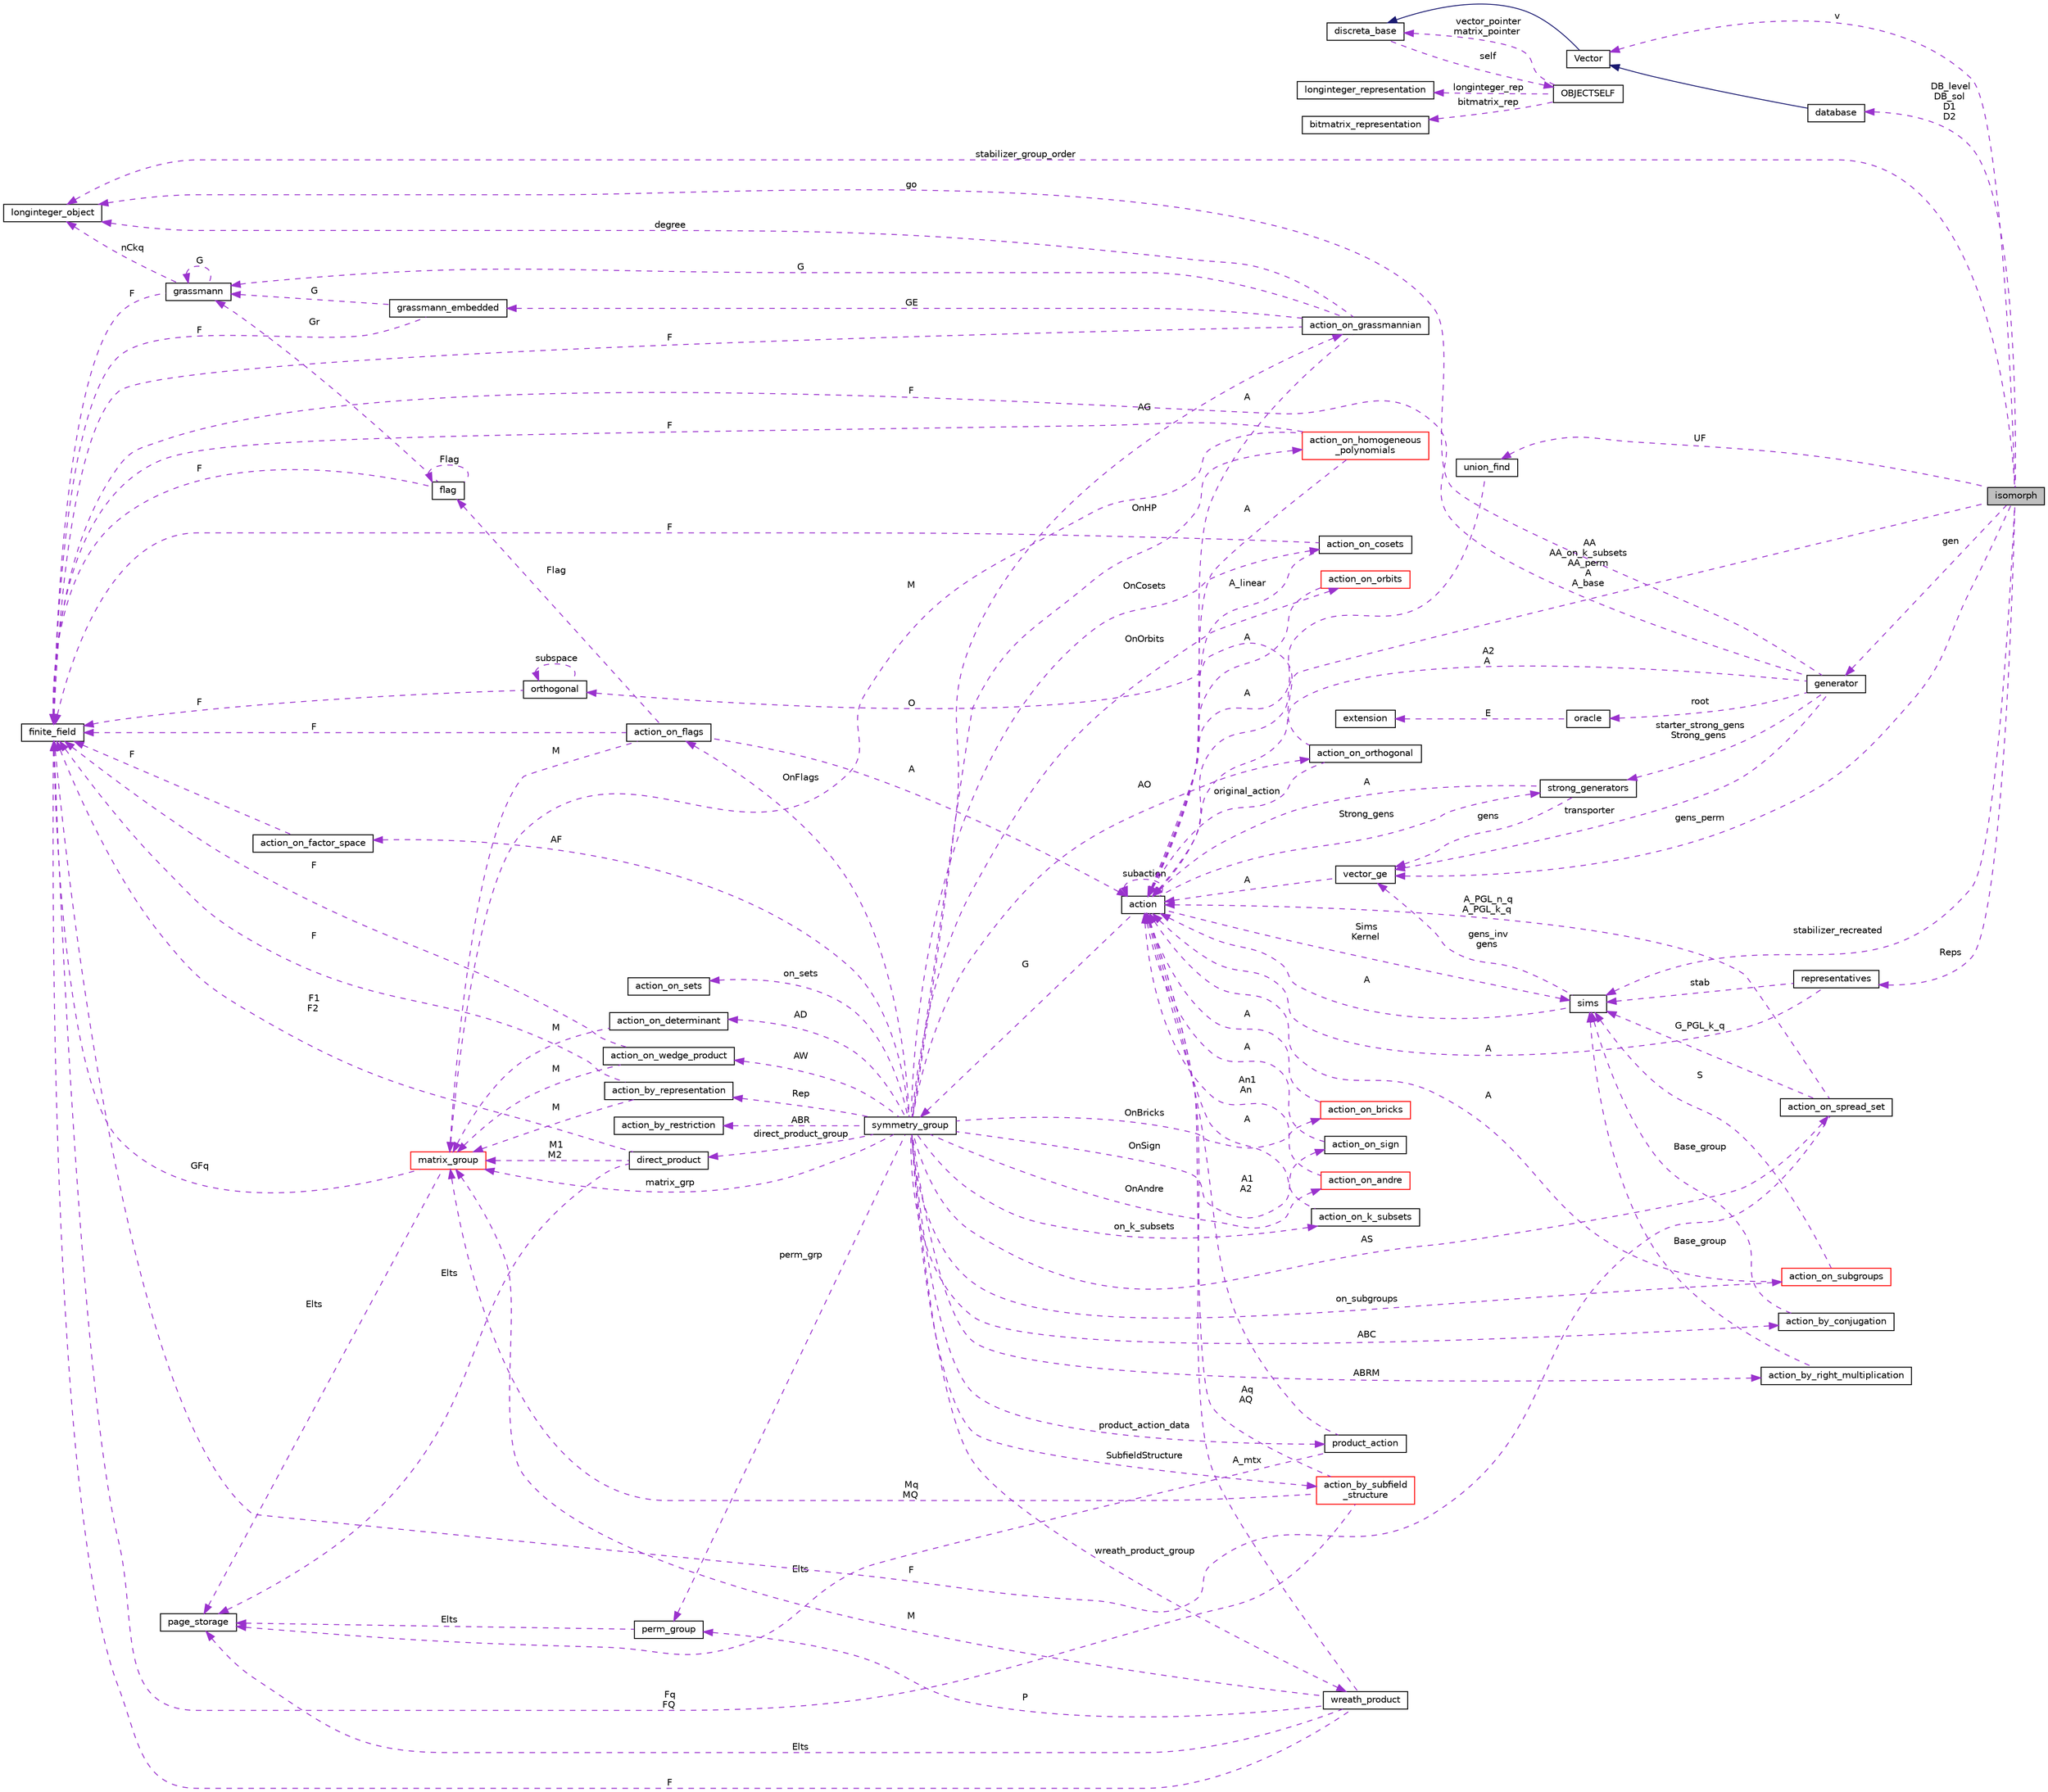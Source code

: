 digraph "isomorph"
{
  edge [fontname="Helvetica",fontsize="10",labelfontname="Helvetica",labelfontsize="10"];
  node [fontname="Helvetica",fontsize="10",shape=record];
  rankdir="LR";
  Node1 [label="isomorph",height=0.2,width=0.4,color="black", fillcolor="grey75", style="filled", fontcolor="black"];
  Node2 -> Node1 [dir="back",color="darkorchid3",fontsize="10",style="dashed",label=" v" ,fontname="Helvetica"];
  Node2 [label="Vector",height=0.2,width=0.4,color="black", fillcolor="white", style="filled",URL="$d5/db2/class_vector.html"];
  Node3 -> Node2 [dir="back",color="midnightblue",fontsize="10",style="solid",fontname="Helvetica"];
  Node3 [label="discreta_base",height=0.2,width=0.4,color="black", fillcolor="white", style="filled",URL="$d7/d71/classdiscreta__base.html"];
  Node4 -> Node3 [dir="back",color="darkorchid3",fontsize="10",style="dashed",label=" self" ,fontname="Helvetica"];
  Node4 [label="OBJECTSELF",height=0.2,width=0.4,color="black", fillcolor="white", style="filled",URL="$d0/dd9/union_o_b_j_e_c_t_s_e_l_f.html"];
  Node3 -> Node4 [dir="back",color="darkorchid3",fontsize="10",style="dashed",label=" vector_pointer\nmatrix_pointer" ,fontname="Helvetica"];
  Node5 -> Node4 [dir="back",color="darkorchid3",fontsize="10",style="dashed",label=" longinteger_rep" ,fontname="Helvetica"];
  Node5 [label="longinteger_representation",height=0.2,width=0.4,color="black", fillcolor="white", style="filled",URL="$dd/d35/structlonginteger__representation.html"];
  Node6 -> Node4 [dir="back",color="darkorchid3",fontsize="10",style="dashed",label=" bitmatrix_rep" ,fontname="Helvetica"];
  Node6 [label="bitmatrix_representation",height=0.2,width=0.4,color="black", fillcolor="white", style="filled",URL="$de/da0/structbitmatrix__representation.html"];
  Node7 -> Node1 [dir="back",color="darkorchid3",fontsize="10",style="dashed",label=" gen" ,fontname="Helvetica"];
  Node7 [label="generator",height=0.2,width=0.4,color="black", fillcolor="white", style="filled",URL="$d7/d73/classgenerator.html"];
  Node8 -> Node7 [dir="back",color="darkorchid3",fontsize="10",style="dashed",label=" go" ,fontname="Helvetica"];
  Node8 [label="longinteger_object",height=0.2,width=0.4,color="black", fillcolor="white", style="filled",URL="$dd/d7e/classlonginteger__object.html"];
  Node9 -> Node7 [dir="back",color="darkorchid3",fontsize="10",style="dashed",label=" A2\nA" ,fontname="Helvetica"];
  Node9 [label="action",height=0.2,width=0.4,color="black", fillcolor="white", style="filled",URL="$d2/d86/classaction.html"];
  Node10 -> Node9 [dir="back",color="darkorchid3",fontsize="10",style="dashed",label=" G" ,fontname="Helvetica"];
  Node10 [label="symmetry_group",height=0.2,width=0.4,color="black", fillcolor="white", style="filled",URL="$dd/d3b/unionsymmetry__group.html"];
  Node11 -> Node10 [dir="back",color="darkorchid3",fontsize="10",style="dashed",label=" product_action_data" ,fontname="Helvetica"];
  Node11 [label="product_action",height=0.2,width=0.4,color="black", fillcolor="white", style="filled",URL="$d8/d74/classproduct__action.html"];
  Node12 -> Node11 [dir="back",color="darkorchid3",fontsize="10",style="dashed",label=" Elts" ,fontname="Helvetica"];
  Node12 [label="page_storage",height=0.2,width=0.4,color="black", fillcolor="white", style="filled",URL="$dc/d72/classpage__storage.html"];
  Node9 -> Node11 [dir="back",color="darkorchid3",fontsize="10",style="dashed",label=" A1\nA2" ,fontname="Helvetica"];
  Node13 -> Node10 [dir="back",color="darkorchid3",fontsize="10",style="dashed",label=" ABR" ,fontname="Helvetica"];
  Node13 [label="action_by_restriction",height=0.2,width=0.4,color="black", fillcolor="white", style="filled",URL="$d1/d7e/classaction__by__restriction.html"];
  Node14 -> Node10 [dir="back",color="darkorchid3",fontsize="10",style="dashed",label=" OnFlags" ,fontname="Helvetica"];
  Node14 [label="action_on_flags",height=0.2,width=0.4,color="black", fillcolor="white", style="filled",URL="$dd/dc4/classaction__on__flags.html"];
  Node9 -> Node14 [dir="back",color="darkorchid3",fontsize="10",style="dashed",label=" A" ,fontname="Helvetica"];
  Node15 -> Node14 [dir="back",color="darkorchid3",fontsize="10",style="dashed",label=" M" ,fontname="Helvetica"];
  Node15 [label="matrix_group",height=0.2,width=0.4,color="red", fillcolor="white", style="filled",URL="$d3/ded/classmatrix__group.html"];
  Node12 -> Node15 [dir="back",color="darkorchid3",fontsize="10",style="dashed",label=" Elts" ,fontname="Helvetica"];
  Node17 -> Node15 [dir="back",color="darkorchid3",fontsize="10",style="dashed",label=" GFq" ,fontname="Helvetica"];
  Node17 [label="finite_field",height=0.2,width=0.4,color="black", fillcolor="white", style="filled",URL="$df/d5a/classfinite__field.html"];
  Node18 -> Node14 [dir="back",color="darkorchid3",fontsize="10",style="dashed",label=" Flag" ,fontname="Helvetica"];
  Node18 [label="flag",height=0.2,width=0.4,color="black", fillcolor="white", style="filled",URL="$d8/d06/classflag.html"];
  Node18 -> Node18 [dir="back",color="darkorchid3",fontsize="10",style="dashed",label=" Flag" ,fontname="Helvetica"];
  Node19 -> Node18 [dir="back",color="darkorchid3",fontsize="10",style="dashed",label=" Gr" ,fontname="Helvetica"];
  Node19 [label="grassmann",height=0.2,width=0.4,color="black", fillcolor="white", style="filled",URL="$df/d02/classgrassmann.html"];
  Node8 -> Node19 [dir="back",color="darkorchid3",fontsize="10",style="dashed",label=" nCkq" ,fontname="Helvetica"];
  Node19 -> Node19 [dir="back",color="darkorchid3",fontsize="10",style="dashed",label=" G" ,fontname="Helvetica"];
  Node17 -> Node19 [dir="back",color="darkorchid3",fontsize="10",style="dashed",label=" F" ,fontname="Helvetica"];
  Node17 -> Node18 [dir="back",color="darkorchid3",fontsize="10",style="dashed",label=" F" ,fontname="Helvetica"];
  Node17 -> Node14 [dir="back",color="darkorchid3",fontsize="10",style="dashed",label=" F" ,fontname="Helvetica"];
  Node20 -> Node10 [dir="back",color="darkorchid3",fontsize="10",style="dashed",label=" AW" ,fontname="Helvetica"];
  Node20 [label="action_on_wedge_product",height=0.2,width=0.4,color="black", fillcolor="white", style="filled",URL="$d0/deb/classaction__on__wedge__product.html"];
  Node15 -> Node20 [dir="back",color="darkorchid3",fontsize="10",style="dashed",label=" M" ,fontname="Helvetica"];
  Node17 -> Node20 [dir="back",color="darkorchid3",fontsize="10",style="dashed",label=" F" ,fontname="Helvetica"];
  Node21 -> Node10 [dir="back",color="darkorchid3",fontsize="10",style="dashed",label=" AF" ,fontname="Helvetica"];
  Node21 [label="action_on_factor_space",height=0.2,width=0.4,color="black", fillcolor="white", style="filled",URL="$d5/d25/classaction__on__factor__space.html"];
  Node17 -> Node21 [dir="back",color="darkorchid3",fontsize="10",style="dashed",label=" F" ,fontname="Helvetica"];
  Node22 -> Node10 [dir="back",color="darkorchid3",fontsize="10",style="dashed",label=" OnCosets" ,fontname="Helvetica"];
  Node22 [label="action_on_cosets",height=0.2,width=0.4,color="black", fillcolor="white", style="filled",URL="$d3/d72/classaction__on__cosets.html"];
  Node9 -> Node22 [dir="back",color="darkorchid3",fontsize="10",style="dashed",label=" A_linear" ,fontname="Helvetica"];
  Node17 -> Node22 [dir="back",color="darkorchid3",fontsize="10",style="dashed",label=" F" ,fontname="Helvetica"];
  Node23 -> Node10 [dir="back",color="darkorchid3",fontsize="10",style="dashed",label=" AO" ,fontname="Helvetica"];
  Node23 [label="action_on_orthogonal",height=0.2,width=0.4,color="black", fillcolor="white", style="filled",URL="$dc/d87/classaction__on__orthogonal.html"];
  Node9 -> Node23 [dir="back",color="darkorchid3",fontsize="10",style="dashed",label=" original_action" ,fontname="Helvetica"];
  Node24 -> Node23 [dir="back",color="darkorchid3",fontsize="10",style="dashed",label=" O" ,fontname="Helvetica"];
  Node24 [label="orthogonal",height=0.2,width=0.4,color="black", fillcolor="white", style="filled",URL="$d7/daa/classorthogonal.html"];
  Node24 -> Node24 [dir="back",color="darkorchid3",fontsize="10",style="dashed",label=" subspace" ,fontname="Helvetica"];
  Node17 -> Node24 [dir="back",color="darkorchid3",fontsize="10",style="dashed",label=" F" ,fontname="Helvetica"];
  Node25 -> Node10 [dir="back",color="darkorchid3",fontsize="10",style="dashed",label=" AG" ,fontname="Helvetica"];
  Node25 [label="action_on_grassmannian",height=0.2,width=0.4,color="black", fillcolor="white", style="filled",URL="$d9/ddf/classaction__on__grassmannian.html"];
  Node8 -> Node25 [dir="back",color="darkorchid3",fontsize="10",style="dashed",label=" degree" ,fontname="Helvetica"];
  Node26 -> Node25 [dir="back",color="darkorchid3",fontsize="10",style="dashed",label=" GE" ,fontname="Helvetica"];
  Node26 [label="grassmann_embedded",height=0.2,width=0.4,color="black", fillcolor="white", style="filled",URL="$d4/dda/classgrassmann__embedded.html"];
  Node19 -> Node26 [dir="back",color="darkorchid3",fontsize="10",style="dashed",label=" G" ,fontname="Helvetica"];
  Node17 -> Node26 [dir="back",color="darkorchid3",fontsize="10",style="dashed",label=" F" ,fontname="Helvetica"];
  Node9 -> Node25 [dir="back",color="darkorchid3",fontsize="10",style="dashed",label=" A" ,fontname="Helvetica"];
  Node19 -> Node25 [dir="back",color="darkorchid3",fontsize="10",style="dashed",label=" G" ,fontname="Helvetica"];
  Node17 -> Node25 [dir="back",color="darkorchid3",fontsize="10",style="dashed",label=" F" ,fontname="Helvetica"];
  Node27 -> Node10 [dir="back",color="darkorchid3",fontsize="10",style="dashed",label=" OnHP" ,fontname="Helvetica"];
  Node27 [label="action_on_homogeneous\l_polynomials",height=0.2,width=0.4,color="red", fillcolor="white", style="filled",URL="$d5/dd4/classaction__on__homogeneous__polynomials.html"];
  Node9 -> Node27 [dir="back",color="darkorchid3",fontsize="10",style="dashed",label=" A" ,fontname="Helvetica"];
  Node15 -> Node27 [dir="back",color="darkorchid3",fontsize="10",style="dashed",label=" M" ,fontname="Helvetica"];
  Node17 -> Node27 [dir="back",color="darkorchid3",fontsize="10",style="dashed",label=" F" ,fontname="Helvetica"];
  Node30 -> Node10 [dir="back",color="darkorchid3",fontsize="10",style="dashed",label=" OnOrbits" ,fontname="Helvetica"];
  Node30 [label="action_on_orbits",height=0.2,width=0.4,color="red", fillcolor="white", style="filled",URL="$da/d89/classaction__on__orbits.html"];
  Node9 -> Node30 [dir="back",color="darkorchid3",fontsize="10",style="dashed",label=" A" ,fontname="Helvetica"];
  Node33 -> Node10 [dir="back",color="darkorchid3",fontsize="10",style="dashed",label=" AD" ,fontname="Helvetica"];
  Node33 [label="action_on_determinant",height=0.2,width=0.4,color="black", fillcolor="white", style="filled",URL="$d4/d32/classaction__on__determinant.html"];
  Node15 -> Node33 [dir="back",color="darkorchid3",fontsize="10",style="dashed",label=" M" ,fontname="Helvetica"];
  Node34 -> Node10 [dir="back",color="darkorchid3",fontsize="10",style="dashed",label=" on_k_subsets" ,fontname="Helvetica"];
  Node34 [label="action_on_k_subsets",height=0.2,width=0.4,color="black", fillcolor="white", style="filled",URL="$d3/d04/classaction__on__k__subsets.html"];
  Node9 -> Node34 [dir="back",color="darkorchid3",fontsize="10",style="dashed",label=" A" ,fontname="Helvetica"];
  Node35 -> Node10 [dir="back",color="darkorchid3",fontsize="10",style="dashed",label=" wreath_product_group" ,fontname="Helvetica"];
  Node35 [label="wreath_product",height=0.2,width=0.4,color="black", fillcolor="white", style="filled",URL="$d8/dfa/classwreath__product.html"];
  Node12 -> Node35 [dir="back",color="darkorchid3",fontsize="10",style="dashed",label=" Elts" ,fontname="Helvetica"];
  Node9 -> Node35 [dir="back",color="darkorchid3",fontsize="10",style="dashed",label=" A_mtx" ,fontname="Helvetica"];
  Node15 -> Node35 [dir="back",color="darkorchid3",fontsize="10",style="dashed",label=" M" ,fontname="Helvetica"];
  Node36 -> Node35 [dir="back",color="darkorchid3",fontsize="10",style="dashed",label=" P" ,fontname="Helvetica"];
  Node36 [label="perm_group",height=0.2,width=0.4,color="black", fillcolor="white", style="filled",URL="$df/d0a/classperm__group.html"];
  Node12 -> Node36 [dir="back",color="darkorchid3",fontsize="10",style="dashed",label=" Elts" ,fontname="Helvetica"];
  Node17 -> Node35 [dir="back",color="darkorchid3",fontsize="10",style="dashed",label=" F" ,fontname="Helvetica"];
  Node37 -> Node10 [dir="back",color="darkorchid3",fontsize="10",style="dashed",label=" on_subgroups" ,fontname="Helvetica"];
  Node37 [label="action_on_subgroups",height=0.2,width=0.4,color="red", fillcolor="white", style="filled",URL="$d6/da4/classaction__on__subgroups.html"];
  Node9 -> Node37 [dir="back",color="darkorchid3",fontsize="10",style="dashed",label=" A" ,fontname="Helvetica"];
  Node39 -> Node37 [dir="back",color="darkorchid3",fontsize="10",style="dashed",label=" S" ,fontname="Helvetica"];
  Node39 [label="sims",height=0.2,width=0.4,color="black", fillcolor="white", style="filled",URL="$d9/df3/classsims.html"];
  Node9 -> Node39 [dir="back",color="darkorchid3",fontsize="10",style="dashed",label=" A" ,fontname="Helvetica"];
  Node32 -> Node39 [dir="back",color="darkorchid3",fontsize="10",style="dashed",label=" gens_inv\ngens" ,fontname="Helvetica"];
  Node32 [label="vector_ge",height=0.2,width=0.4,color="black", fillcolor="white", style="filled",URL="$d4/d6e/classvector__ge.html"];
  Node9 -> Node32 [dir="back",color="darkorchid3",fontsize="10",style="dashed",label=" A" ,fontname="Helvetica"];
  Node15 -> Node10 [dir="back",color="darkorchid3",fontsize="10",style="dashed",label=" matrix_grp" ,fontname="Helvetica"];
  Node40 -> Node10 [dir="back",color="darkorchid3",fontsize="10",style="dashed",label=" ABRM" ,fontname="Helvetica"];
  Node40 [label="action_by_right_multiplication",height=0.2,width=0.4,color="black", fillcolor="white", style="filled",URL="$d5/daa/classaction__by__right__multiplication.html"];
  Node39 -> Node40 [dir="back",color="darkorchid3",fontsize="10",style="dashed",label=" Base_group" ,fontname="Helvetica"];
  Node41 -> Node10 [dir="back",color="darkorchid3",fontsize="10",style="dashed",label=" direct_product_group" ,fontname="Helvetica"];
  Node41 [label="direct_product",height=0.2,width=0.4,color="black", fillcolor="white", style="filled",URL="$dc/daf/classdirect__product.html"];
  Node12 -> Node41 [dir="back",color="darkorchid3",fontsize="10",style="dashed",label=" Elts" ,fontname="Helvetica"];
  Node15 -> Node41 [dir="back",color="darkorchid3",fontsize="10",style="dashed",label=" M1\nM2" ,fontname="Helvetica"];
  Node17 -> Node41 [dir="back",color="darkorchid3",fontsize="10",style="dashed",label=" F1\nF2" ,fontname="Helvetica"];
  Node42 -> Node10 [dir="back",color="darkorchid3",fontsize="10",style="dashed",label=" OnBricks" ,fontname="Helvetica"];
  Node42 [label="action_on_bricks",height=0.2,width=0.4,color="red", fillcolor="white", style="filled",URL="$de/d56/classaction__on__bricks.html"];
  Node9 -> Node42 [dir="back",color="darkorchid3",fontsize="10",style="dashed",label=" A" ,fontname="Helvetica"];
  Node44 -> Node10 [dir="back",color="darkorchid3",fontsize="10",style="dashed",label=" ABC" ,fontname="Helvetica"];
  Node44 [label="action_by_conjugation",height=0.2,width=0.4,color="black", fillcolor="white", style="filled",URL="$d3/dda/classaction__by__conjugation.html"];
  Node39 -> Node44 [dir="back",color="darkorchid3",fontsize="10",style="dashed",label=" Base_group" ,fontname="Helvetica"];
  Node45 -> Node10 [dir="back",color="darkorchid3",fontsize="10",style="dashed",label=" OnSign" ,fontname="Helvetica"];
  Node45 [label="action_on_sign",height=0.2,width=0.4,color="black", fillcolor="white", style="filled",URL="$da/d06/classaction__on__sign.html"];
  Node9 -> Node45 [dir="back",color="darkorchid3",fontsize="10",style="dashed",label=" A" ,fontname="Helvetica"];
  Node46 -> Node10 [dir="back",color="darkorchid3",fontsize="10",style="dashed",label=" SubfieldStructure" ,fontname="Helvetica"];
  Node46 [label="action_by_subfield\l_structure",height=0.2,width=0.4,color="red", fillcolor="white", style="filled",URL="$dd/d67/classaction__by__subfield__structure.html"];
  Node9 -> Node46 [dir="back",color="darkorchid3",fontsize="10",style="dashed",label=" Aq\nAQ" ,fontname="Helvetica"];
  Node15 -> Node46 [dir="back",color="darkorchid3",fontsize="10",style="dashed",label=" Mq\nMQ" ,fontname="Helvetica"];
  Node17 -> Node46 [dir="back",color="darkorchid3",fontsize="10",style="dashed",label=" Fq\nFQ" ,fontname="Helvetica"];
  Node48 -> Node10 [dir="back",color="darkorchid3",fontsize="10",style="dashed",label=" on_sets" ,fontname="Helvetica"];
  Node48 [label="action_on_sets",height=0.2,width=0.4,color="black", fillcolor="white", style="filled",URL="$da/d37/classaction__on__sets.html"];
  Node36 -> Node10 [dir="back",color="darkorchid3",fontsize="10",style="dashed",label=" perm_grp" ,fontname="Helvetica"];
  Node49 -> Node10 [dir="back",color="darkorchid3",fontsize="10",style="dashed",label=" Rep" ,fontname="Helvetica"];
  Node49 [label="action_by_representation",height=0.2,width=0.4,color="black", fillcolor="white", style="filled",URL="$d1/d9d/classaction__by__representation.html"];
  Node15 -> Node49 [dir="back",color="darkorchid3",fontsize="10",style="dashed",label=" M" ,fontname="Helvetica"];
  Node17 -> Node49 [dir="back",color="darkorchid3",fontsize="10",style="dashed",label=" F" ,fontname="Helvetica"];
  Node50 -> Node10 [dir="back",color="darkorchid3",fontsize="10",style="dashed",label=" AS" ,fontname="Helvetica"];
  Node50 [label="action_on_spread_set",height=0.2,width=0.4,color="black", fillcolor="white", style="filled",URL="$d2/d7a/classaction__on__spread__set.html"];
  Node9 -> Node50 [dir="back",color="darkorchid3",fontsize="10",style="dashed",label=" A_PGL_n_q\nA_PGL_k_q" ,fontname="Helvetica"];
  Node39 -> Node50 [dir="back",color="darkorchid3",fontsize="10",style="dashed",label=" G_PGL_k_q" ,fontname="Helvetica"];
  Node17 -> Node50 [dir="back",color="darkorchid3",fontsize="10",style="dashed",label=" F" ,fontname="Helvetica"];
  Node51 -> Node10 [dir="back",color="darkorchid3",fontsize="10",style="dashed",label=" OnAndre" ,fontname="Helvetica"];
  Node51 [label="action_on_andre",height=0.2,width=0.4,color="red", fillcolor="white", style="filled",URL="$da/d32/classaction__on__andre.html"];
  Node9 -> Node51 [dir="back",color="darkorchid3",fontsize="10",style="dashed",label=" An1\nAn" ,fontname="Helvetica"];
  Node9 -> Node9 [dir="back",color="darkorchid3",fontsize="10",style="dashed",label=" subaction" ,fontname="Helvetica"];
  Node53 -> Node9 [dir="back",color="darkorchid3",fontsize="10",style="dashed",label=" Strong_gens" ,fontname="Helvetica"];
  Node53 [label="strong_generators",height=0.2,width=0.4,color="black", fillcolor="white", style="filled",URL="$dc/d09/classstrong__generators.html"];
  Node9 -> Node53 [dir="back",color="darkorchid3",fontsize="10",style="dashed",label=" A" ,fontname="Helvetica"];
  Node32 -> Node53 [dir="back",color="darkorchid3",fontsize="10",style="dashed",label=" gens" ,fontname="Helvetica"];
  Node39 -> Node9 [dir="back",color="darkorchid3",fontsize="10",style="dashed",label=" Sims\nKernel" ,fontname="Helvetica"];
  Node32 -> Node7 [dir="back",color="darkorchid3",fontsize="10",style="dashed",label=" transporter" ,fontname="Helvetica"];
  Node53 -> Node7 [dir="back",color="darkorchid3",fontsize="10",style="dashed",label=" starter_strong_gens\nStrong_gens" ,fontname="Helvetica"];
  Node17 -> Node7 [dir="back",color="darkorchid3",fontsize="10",style="dashed",label=" F" ,fontname="Helvetica"];
  Node54 -> Node7 [dir="back",color="darkorchid3",fontsize="10",style="dashed",label=" root" ,fontname="Helvetica"];
  Node54 [label="oracle",height=0.2,width=0.4,color="black", fillcolor="white", style="filled",URL="$d7/da7/classoracle.html"];
  Node55 -> Node54 [dir="back",color="darkorchid3",fontsize="10",style="dashed",label=" E" ,fontname="Helvetica"];
  Node55 [label="extension",height=0.2,width=0.4,color="black", fillcolor="white", style="filled",URL="$df/d82/classextension.html"];
  Node8 -> Node1 [dir="back",color="darkorchid3",fontsize="10",style="dashed",label=" stabilizer_group_order" ,fontname="Helvetica"];
  Node9 -> Node1 [dir="back",color="darkorchid3",fontsize="10",style="dashed",label=" AA\nAA_on_k_subsets\nAA_perm\nA\nA_base" ,fontname="Helvetica"];
  Node32 -> Node1 [dir="back",color="darkorchid3",fontsize="10",style="dashed",label=" gens_perm" ,fontname="Helvetica"];
  Node56 -> Node1 [dir="back",color="darkorchid3",fontsize="10",style="dashed",label=" Reps" ,fontname="Helvetica"];
  Node56 [label="representatives",height=0.2,width=0.4,color="black", fillcolor="white", style="filled",URL="$da/dc1/classrepresentatives.html"];
  Node9 -> Node56 [dir="back",color="darkorchid3",fontsize="10",style="dashed",label=" A" ,fontname="Helvetica"];
  Node39 -> Node56 [dir="back",color="darkorchid3",fontsize="10",style="dashed",label=" stab" ,fontname="Helvetica"];
  Node39 -> Node1 [dir="back",color="darkorchid3",fontsize="10",style="dashed",label=" stabilizer_recreated" ,fontname="Helvetica"];
  Node57 -> Node1 [dir="back",color="darkorchid3",fontsize="10",style="dashed",label=" DB_level\nDB_sol\nD1\nD2" ,fontname="Helvetica"];
  Node57 [label="database",height=0.2,width=0.4,color="black", fillcolor="white", style="filled",URL="$db/d72/classdatabase.html"];
  Node2 -> Node57 [dir="back",color="midnightblue",fontsize="10",style="solid",fontname="Helvetica"];
  Node58 -> Node1 [dir="back",color="darkorchid3",fontsize="10",style="dashed",label=" UF" ,fontname="Helvetica"];
  Node58 [label="union_find",height=0.2,width=0.4,color="black", fillcolor="white", style="filled",URL="$d1/dfb/classunion__find.html"];
  Node9 -> Node58 [dir="back",color="darkorchid3",fontsize="10",style="dashed",label=" A" ,fontname="Helvetica"];
}
